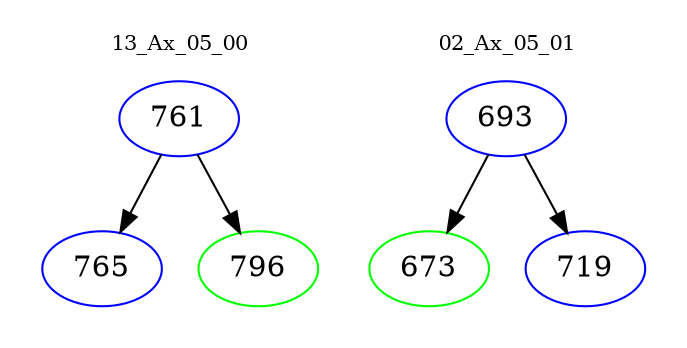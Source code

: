 digraph{
subgraph cluster_0 {
color = white
label = "13_Ax_05_00";
fontsize=10;
T0_761 [label="761", color="blue"]
T0_761 -> T0_765 [color="black"]
T0_765 [label="765", color="blue"]
T0_761 -> T0_796 [color="black"]
T0_796 [label="796", color="green"]
}
subgraph cluster_1 {
color = white
label = "02_Ax_05_01";
fontsize=10;
T1_693 [label="693", color="blue"]
T1_693 -> T1_673 [color="black"]
T1_673 [label="673", color="green"]
T1_693 -> T1_719 [color="black"]
T1_719 [label="719", color="blue"]
}
}
